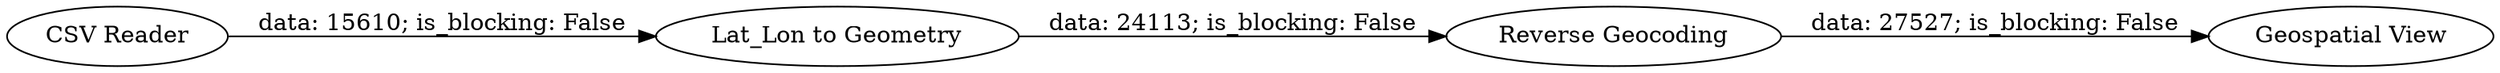 digraph {
	"-8638295128240522584_11" [label="Reverse Geocoding"]
	"-8638295128240522584_13" [label="Lat_Lon to Geometry"]
	"-8638295128240522584_12" [label="Geospatial View"]
	"-8638295128240522584_9" [label="CSV Reader"]
	"-8638295128240522584_11" -> "-8638295128240522584_12" [label="data: 27527; is_blocking: False"]
	"-8638295128240522584_13" -> "-8638295128240522584_11" [label="data: 24113; is_blocking: False"]
	"-8638295128240522584_9" -> "-8638295128240522584_13" [label="data: 15610; is_blocking: False"]
	rankdir=LR
}
